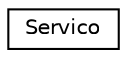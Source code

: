 digraph "Graphical Class Hierarchy"
{
  edge [fontname="Helvetica",fontsize="10",labelfontname="Helvetica",labelfontsize="10"];
  node [fontname="Helvetica",fontsize="10",shape=record];
  rankdir="LR";
  Node1 [label="Servico",height=0.2,width=0.4,color="black", fillcolor="white", style="filled",URL="$classServico.html"];
}
